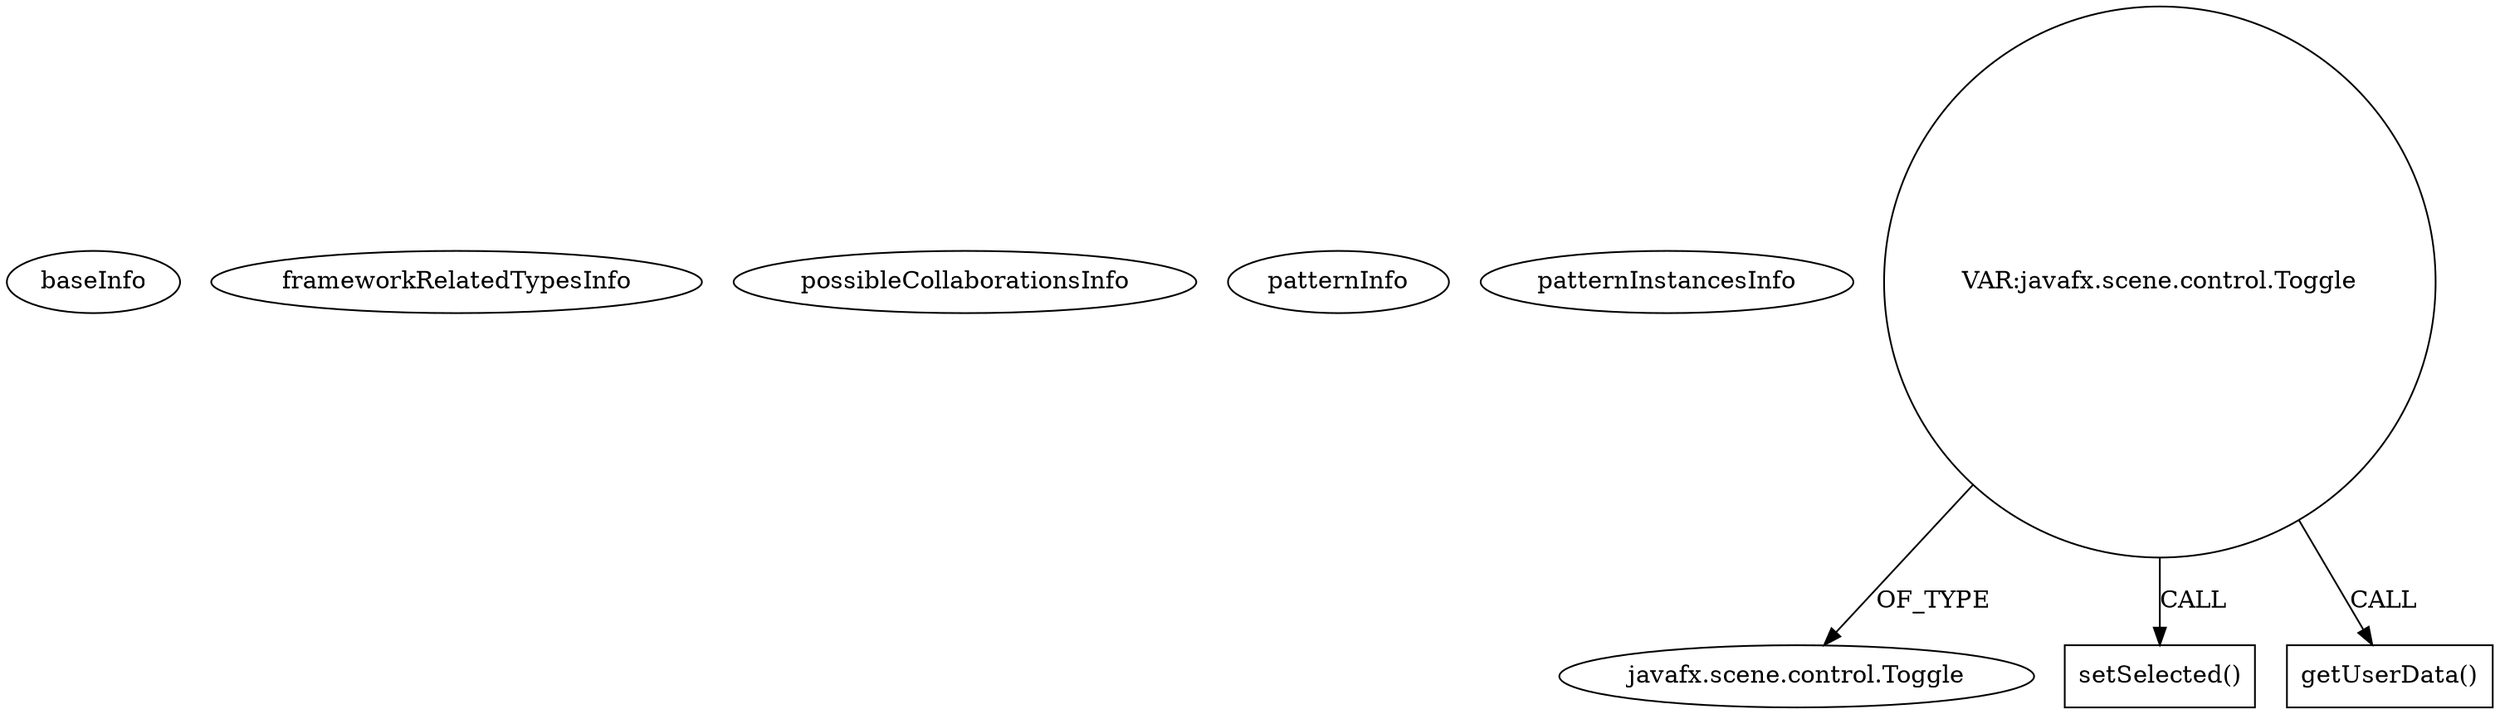 digraph {
baseInfo[graphId=2262,category="pattern",isAnonymous=false,possibleRelation=false]
frameworkRelatedTypesInfo[]
possibleCollaborationsInfo[]
patternInfo[frequency=2.0,patternRootClient=null]
patternInstancesInfo[0="gossipgirls-spacetraders~/gossipgirls-spacetraders/spacetraders-master/src/spacetraders/SpaceTraders.java~void gotoTravel()~2783",1="gossipgirls-spacetraders~/gossipgirls-spacetraders/spacetraders-master/src/spacetraders/SpaceTraders.java~SpaceTraders~2782"]
310[label="javafx.scene.control.Toggle",vertexType="FRAMEWORK_INTERFACE_TYPE",isFrameworkType=false]
308[label="VAR:javafx.scene.control.Toggle",vertexType="VARIABLE_EXPRESION",isFrameworkType=false,shape=circle]
309[label="setSelected()",vertexType="INSIDE_CALL",isFrameworkType=false,shape=box]
312[label="getUserData()",vertexType="INSIDE_CALL",isFrameworkType=false,shape=box]
308->310[label="OF_TYPE"]
308->312[label="CALL"]
308->309[label="CALL"]
}

